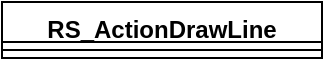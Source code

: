 <mxfile version="14.2.9" type="github">
  <diagram name="Page-1" id="9f46799a-70d6-7492-0946-bef42562c5a5">
    <mxGraphModel dx="2062" dy="1192" grid="1" gridSize="10" guides="1" tooltips="1" connect="1" arrows="1" fold="1" page="1" pageScale="1" pageWidth="1100" pageHeight="850" background="#ffffff" math="0" shadow="0">
      <root>
        <mxCell id="0" />
        <mxCell id="1" parent="0" />
        <mxCell id="XP06wXwjA5oAzUT6DFb0-1" value="RS_ActionDrawLine" style="swimlane;fontStyle=1;align=center;verticalAlign=top;childLayout=stackLayout;horizontal=1;startSize=20;horizontalStack=0;resizeParent=1;resizeParentMax=0;resizeLast=0;collapsible=1;marginBottom=0;" vertex="1" parent="1">
          <mxGeometry x="290" y="170" width="160" height="28" as="geometry" />
        </mxCell>
        <mxCell id="XP06wXwjA5oAzUT6DFb0-3" value="" style="line;strokeWidth=1;fillColor=none;align=left;verticalAlign=middle;spacingTop=-1;spacingLeft=3;spacingRight=3;rotatable=0;labelPosition=right;points=[];portConstraint=eastwest;" vertex="1" parent="XP06wXwjA5oAzUT6DFb0-1">
          <mxGeometry y="20" width="160" height="8" as="geometry" />
        </mxCell>
      </root>
    </mxGraphModel>
  </diagram>
</mxfile>
